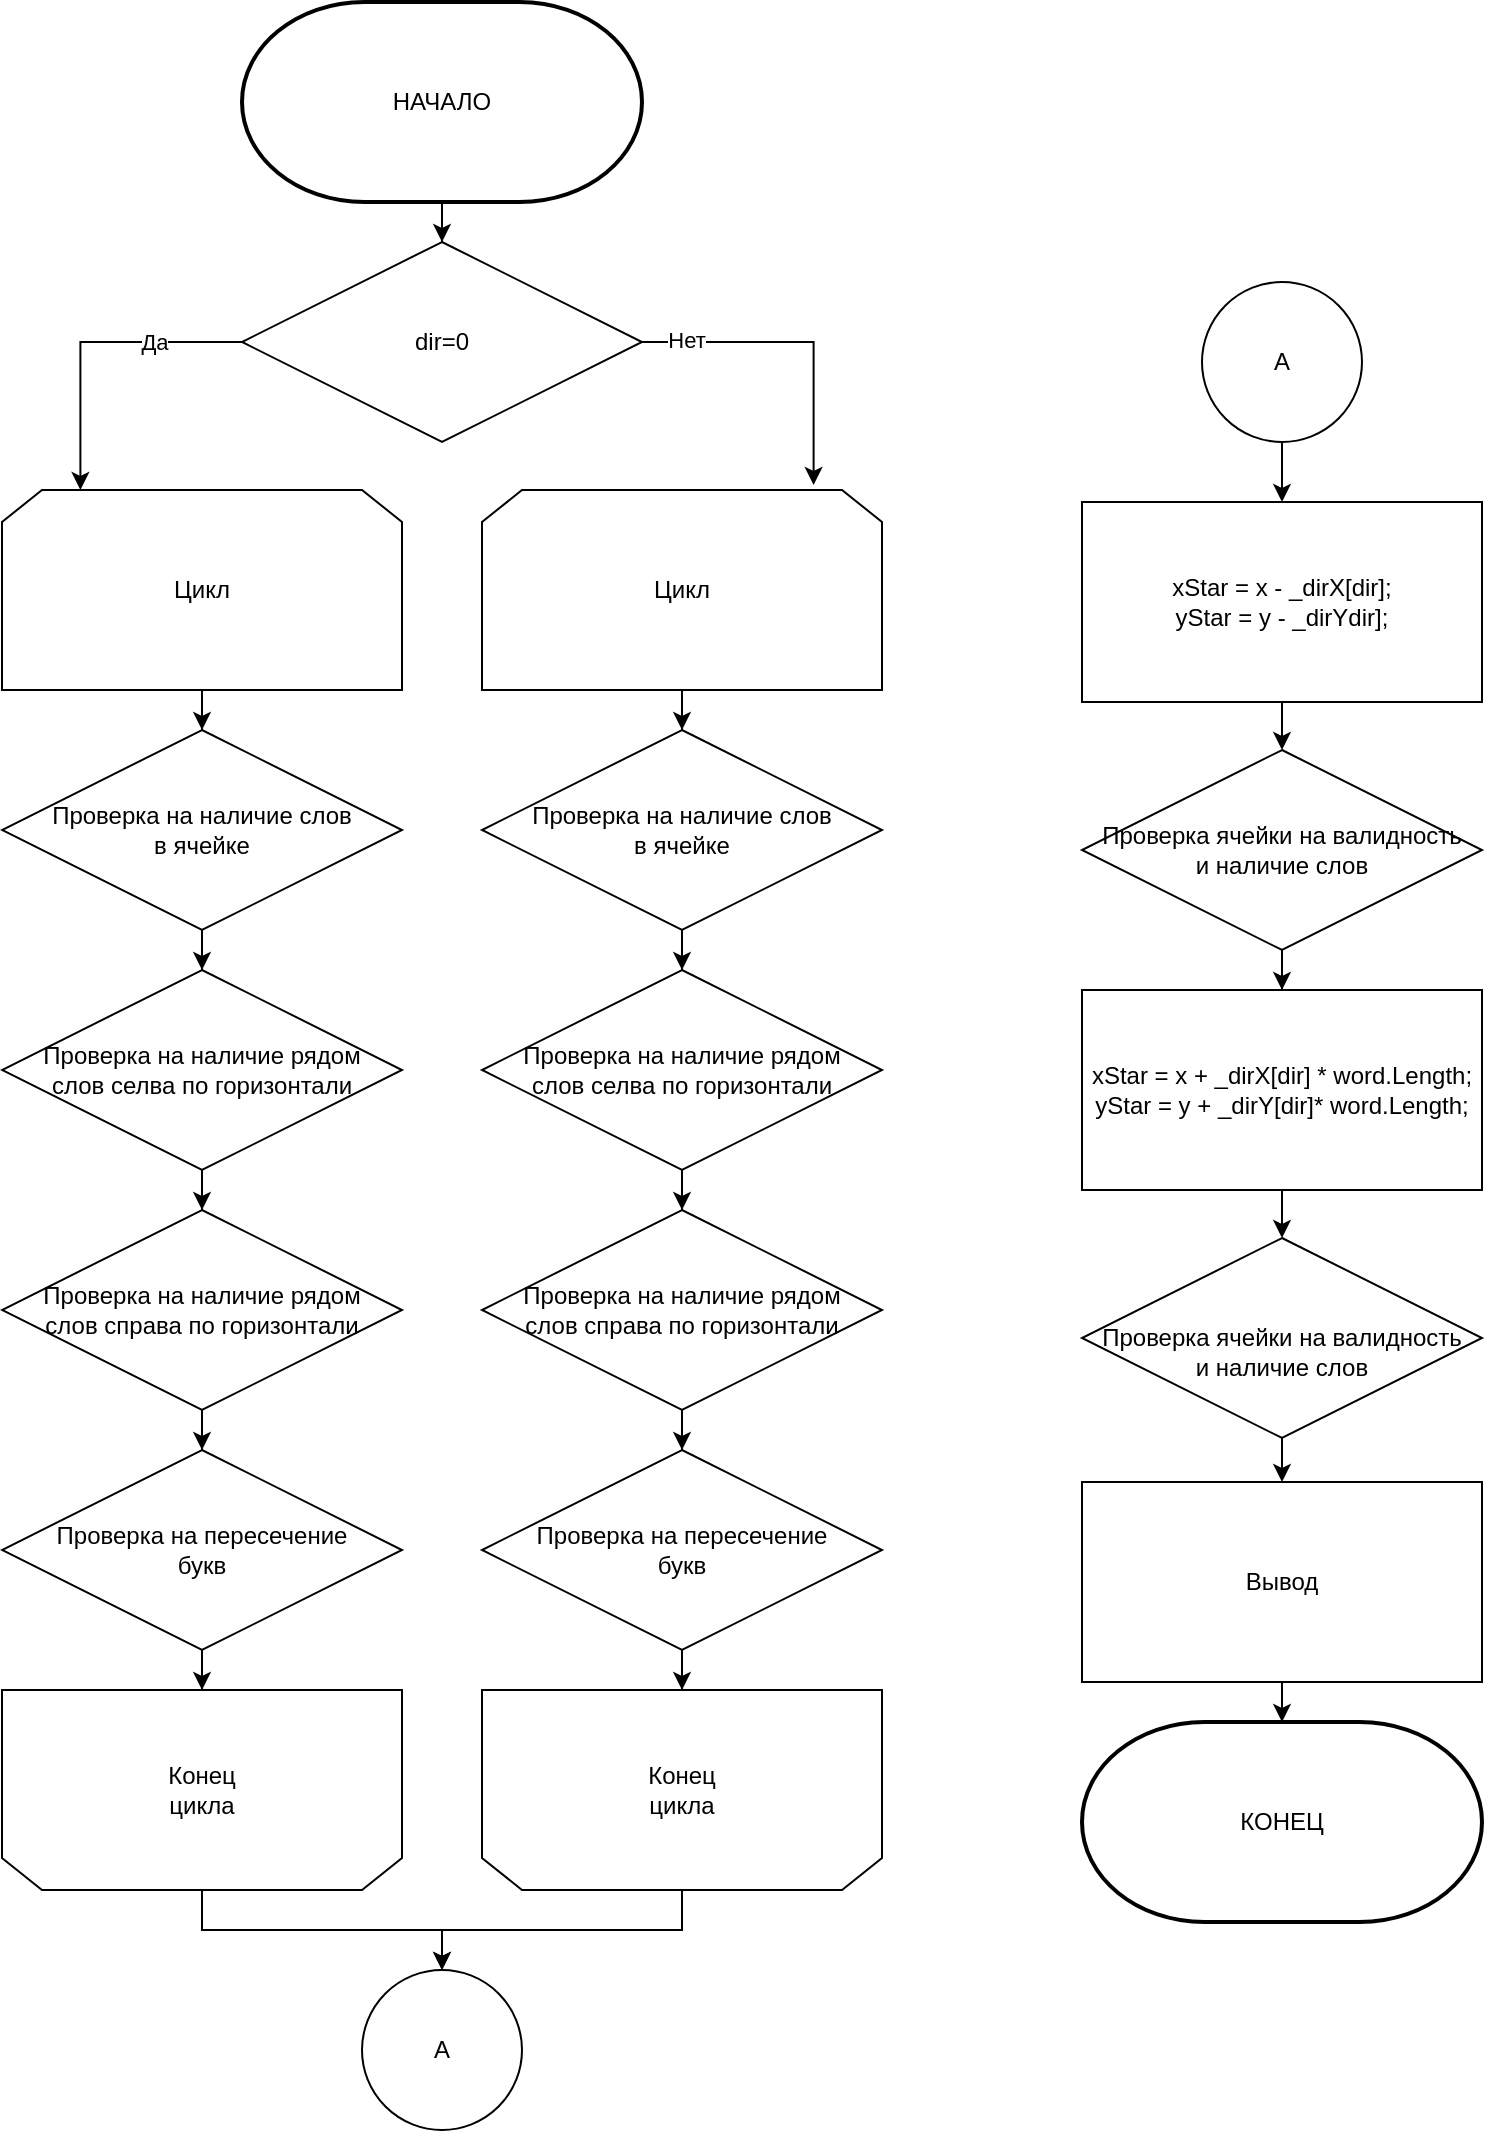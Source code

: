 <mxfile version="15.9.6" type="github">
  <diagram id="C5RBs43oDa-KdzZeNtuy" name="Page-1">
    <mxGraphModel dx="2370" dy="1240" grid="1" gridSize="10" guides="1" tooltips="1" connect="1" arrows="1" fold="1" page="1" pageScale="1" pageWidth="827" pageHeight="1169" math="0" shadow="0">
      <root>
        <mxCell id="WIyWlLk6GJQsqaUBKTNV-0" />
        <mxCell id="WIyWlLk6GJQsqaUBKTNV-1" parent="WIyWlLk6GJQsqaUBKTNV-0" />
        <mxCell id="KjuugzSMr7blK7oFbPG1-16" value="" style="edgeStyle=orthogonalEdgeStyle;rounded=0;orthogonalLoop=1;jettySize=auto;html=1;" edge="1" parent="WIyWlLk6GJQsqaUBKTNV-1" source="KjuugzSMr7blK7oFbPG1-12" target="KjuugzSMr7blK7oFbPG1-14">
          <mxGeometry relative="1" as="geometry" />
        </mxCell>
        <mxCell id="KjuugzSMr7blK7oFbPG1-12" value="НАЧАЛО" style="strokeWidth=2;html=1;shape=mxgraph.flowchart.terminator;whiteSpace=wrap;" vertex="1" parent="WIyWlLk6GJQsqaUBKTNV-1">
          <mxGeometry x="280" y="180" width="200" height="100" as="geometry" />
        </mxCell>
        <mxCell id="KjuugzSMr7blK7oFbPG1-18" style="edgeStyle=orthogonalEdgeStyle;rounded=0;orthogonalLoop=1;jettySize=auto;html=1;entryX=0.196;entryY=0;entryDx=0;entryDy=0;entryPerimeter=0;" edge="1" parent="WIyWlLk6GJQsqaUBKTNV-1" source="KjuugzSMr7blK7oFbPG1-14" target="KjuugzSMr7blK7oFbPG1-15">
          <mxGeometry relative="1" as="geometry">
            <Array as="points">
              <mxPoint x="199" y="350" />
            </Array>
          </mxGeometry>
        </mxCell>
        <mxCell id="KjuugzSMr7blK7oFbPG1-19" value="&lt;div&gt;Да&lt;/div&gt;" style="edgeLabel;html=1;align=center;verticalAlign=middle;resizable=0;points=[];" vertex="1" connectable="0" parent="KjuugzSMr7blK7oFbPG1-18">
          <mxGeometry x="-0.424" relative="1" as="geometry">
            <mxPoint as="offset" />
          </mxGeometry>
        </mxCell>
        <mxCell id="KjuugzSMr7blK7oFbPG1-49" style="edgeStyle=orthogonalEdgeStyle;rounded=0;orthogonalLoop=1;jettySize=auto;html=1;entryX=0.829;entryY=-0.025;entryDx=0;entryDy=0;entryPerimeter=0;" edge="1" parent="WIyWlLk6GJQsqaUBKTNV-1" source="KjuugzSMr7blK7oFbPG1-14" target="KjuugzSMr7blK7oFbPG1-36">
          <mxGeometry relative="1" as="geometry">
            <Array as="points">
              <mxPoint x="566" y="350" />
            </Array>
          </mxGeometry>
        </mxCell>
        <mxCell id="KjuugzSMr7blK7oFbPG1-50" value="Нет" style="edgeLabel;html=1;align=center;verticalAlign=middle;resizable=0;points=[];" vertex="1" connectable="0" parent="KjuugzSMr7blK7oFbPG1-49">
          <mxGeometry x="-0.717" y="1" relative="1" as="geometry">
            <mxPoint x="-1" as="offset" />
          </mxGeometry>
        </mxCell>
        <mxCell id="KjuugzSMr7blK7oFbPG1-14" value="dir=0" style="rhombus;whiteSpace=wrap;html=1;" vertex="1" parent="WIyWlLk6GJQsqaUBKTNV-1">
          <mxGeometry x="280" y="300" width="200" height="100" as="geometry" />
        </mxCell>
        <mxCell id="KjuugzSMr7blK7oFbPG1-21" value="" style="edgeStyle=orthogonalEdgeStyle;rounded=0;orthogonalLoop=1;jettySize=auto;html=1;" edge="1" parent="WIyWlLk6GJQsqaUBKTNV-1" source="KjuugzSMr7blK7oFbPG1-15" target="KjuugzSMr7blK7oFbPG1-20">
          <mxGeometry relative="1" as="geometry" />
        </mxCell>
        <mxCell id="KjuugzSMr7blK7oFbPG1-15" value="Цикл" style="shape=loopLimit;whiteSpace=wrap;html=1;" vertex="1" parent="WIyWlLk6GJQsqaUBKTNV-1">
          <mxGeometry x="160" y="424" width="200" height="100" as="geometry" />
        </mxCell>
        <mxCell id="KjuugzSMr7blK7oFbPG1-26" value="" style="edgeStyle=orthogonalEdgeStyle;rounded=0;orthogonalLoop=1;jettySize=auto;html=1;" edge="1" parent="WIyWlLk6GJQsqaUBKTNV-1" source="KjuugzSMr7blK7oFbPG1-20" target="KjuugzSMr7blK7oFbPG1-22">
          <mxGeometry relative="1" as="geometry" />
        </mxCell>
        <mxCell id="KjuugzSMr7blK7oFbPG1-20" value="&lt;div&gt;Проверка на наличие слов&lt;/div&gt;&lt;div&gt;в ячейке&lt;br&gt;&lt;/div&gt;" style="rhombus;whiteSpace=wrap;html=1;" vertex="1" parent="WIyWlLk6GJQsqaUBKTNV-1">
          <mxGeometry x="160" y="544" width="200" height="100" as="geometry" />
        </mxCell>
        <mxCell id="KjuugzSMr7blK7oFbPG1-27" value="" style="edgeStyle=orthogonalEdgeStyle;rounded=0;orthogonalLoop=1;jettySize=auto;html=1;" edge="1" parent="WIyWlLk6GJQsqaUBKTNV-1" source="KjuugzSMr7blK7oFbPG1-22" target="KjuugzSMr7blK7oFbPG1-23">
          <mxGeometry relative="1" as="geometry" />
        </mxCell>
        <mxCell id="KjuugzSMr7blK7oFbPG1-22" value="&lt;div&gt;Проверка на наличие рядом&lt;/div&gt;&lt;div&gt;слов селва по горизонтали&lt;br&gt;&lt;/div&gt;" style="rhombus;whiteSpace=wrap;html=1;" vertex="1" parent="WIyWlLk6GJQsqaUBKTNV-1">
          <mxGeometry x="160" y="664" width="200" height="100" as="geometry" />
        </mxCell>
        <mxCell id="KjuugzSMr7blK7oFbPG1-29" value="" style="edgeStyle=orthogonalEdgeStyle;rounded=0;orthogonalLoop=1;jettySize=auto;html=1;" edge="1" parent="WIyWlLk6GJQsqaUBKTNV-1" source="KjuugzSMr7blK7oFbPG1-23" target="KjuugzSMr7blK7oFbPG1-28">
          <mxGeometry relative="1" as="geometry" />
        </mxCell>
        <mxCell id="KjuugzSMr7blK7oFbPG1-23" value="&lt;div&gt;Проверка на наличие рядом&lt;/div&gt;&lt;div&gt;слов справа по горизонтали&lt;br&gt;&lt;/div&gt;" style="rhombus;whiteSpace=wrap;html=1;" vertex="1" parent="WIyWlLk6GJQsqaUBKTNV-1">
          <mxGeometry x="160" y="784" width="200" height="100" as="geometry" />
        </mxCell>
        <mxCell id="KjuugzSMr7blK7oFbPG1-31" value="" style="edgeStyle=orthogonalEdgeStyle;rounded=0;orthogonalLoop=1;jettySize=auto;html=1;" edge="1" parent="WIyWlLk6GJQsqaUBKTNV-1" source="KjuugzSMr7blK7oFbPG1-28" target="KjuugzSMr7blK7oFbPG1-30">
          <mxGeometry relative="1" as="geometry" />
        </mxCell>
        <mxCell id="KjuugzSMr7blK7oFbPG1-28" value="&lt;div&gt;Проверка на пересечение&lt;/div&gt;&lt;div&gt;букв&lt;br&gt;&lt;/div&gt;" style="rhombus;whiteSpace=wrap;html=1;" vertex="1" parent="WIyWlLk6GJQsqaUBKTNV-1">
          <mxGeometry x="160" y="904" width="200" height="100" as="geometry" />
        </mxCell>
        <mxCell id="KjuugzSMr7blK7oFbPG1-52" style="edgeStyle=orthogonalEdgeStyle;rounded=0;orthogonalLoop=1;jettySize=auto;html=1;entryX=0.5;entryY=0;entryDx=0;entryDy=0;" edge="1" parent="WIyWlLk6GJQsqaUBKTNV-1" source="KjuugzSMr7blK7oFbPG1-30" target="KjuugzSMr7blK7oFbPG1-51">
          <mxGeometry relative="1" as="geometry" />
        </mxCell>
        <mxCell id="KjuugzSMr7blK7oFbPG1-30" value="" style="shape=loopLimit;whiteSpace=wrap;html=1;rotation=-180;" vertex="1" parent="WIyWlLk6GJQsqaUBKTNV-1">
          <mxGeometry x="160" y="1024" width="200" height="100" as="geometry" />
        </mxCell>
        <mxCell id="KjuugzSMr7blK7oFbPG1-32" value="Конец цикла" style="text;html=1;strokeColor=none;fillColor=none;align=center;verticalAlign=middle;whiteSpace=wrap;rounded=0;" vertex="1" parent="WIyWlLk6GJQsqaUBKTNV-1">
          <mxGeometry x="230" y="1059" width="60" height="30" as="geometry" />
        </mxCell>
        <mxCell id="KjuugzSMr7blK7oFbPG1-35" value="" style="edgeStyle=orthogonalEdgeStyle;rounded=0;orthogonalLoop=1;jettySize=auto;html=1;" edge="1" parent="WIyWlLk6GJQsqaUBKTNV-1" source="KjuugzSMr7blK7oFbPG1-36" target="KjuugzSMr7blK7oFbPG1-38">
          <mxGeometry relative="1" as="geometry" />
        </mxCell>
        <mxCell id="KjuugzSMr7blK7oFbPG1-36" value="Цикл" style="shape=loopLimit;whiteSpace=wrap;html=1;" vertex="1" parent="WIyWlLk6GJQsqaUBKTNV-1">
          <mxGeometry x="400" y="424" width="200" height="100" as="geometry" />
        </mxCell>
        <mxCell id="KjuugzSMr7blK7oFbPG1-37" value="" style="edgeStyle=orthogonalEdgeStyle;rounded=0;orthogonalLoop=1;jettySize=auto;html=1;" edge="1" parent="WIyWlLk6GJQsqaUBKTNV-1" source="KjuugzSMr7blK7oFbPG1-38" target="KjuugzSMr7blK7oFbPG1-40">
          <mxGeometry relative="1" as="geometry" />
        </mxCell>
        <mxCell id="KjuugzSMr7blK7oFbPG1-38" value="&lt;div&gt;Проверка на наличие слов&lt;/div&gt;&lt;div&gt;в ячейке&lt;br&gt;&lt;/div&gt;" style="rhombus;whiteSpace=wrap;html=1;" vertex="1" parent="WIyWlLk6GJQsqaUBKTNV-1">
          <mxGeometry x="400" y="544" width="200" height="100" as="geometry" />
        </mxCell>
        <mxCell id="KjuugzSMr7blK7oFbPG1-39" value="" style="edgeStyle=orthogonalEdgeStyle;rounded=0;orthogonalLoop=1;jettySize=auto;html=1;" edge="1" parent="WIyWlLk6GJQsqaUBKTNV-1" source="KjuugzSMr7blK7oFbPG1-40" target="KjuugzSMr7blK7oFbPG1-42">
          <mxGeometry relative="1" as="geometry" />
        </mxCell>
        <mxCell id="KjuugzSMr7blK7oFbPG1-40" value="&lt;div&gt;Проверка на наличие рядом&lt;/div&gt;&lt;div&gt;слов селва по горизонтали&lt;br&gt;&lt;/div&gt;" style="rhombus;whiteSpace=wrap;html=1;" vertex="1" parent="WIyWlLk6GJQsqaUBKTNV-1">
          <mxGeometry x="400" y="664" width="200" height="100" as="geometry" />
        </mxCell>
        <mxCell id="KjuugzSMr7blK7oFbPG1-41" value="" style="edgeStyle=orthogonalEdgeStyle;rounded=0;orthogonalLoop=1;jettySize=auto;html=1;" edge="1" parent="WIyWlLk6GJQsqaUBKTNV-1" source="KjuugzSMr7blK7oFbPG1-42" target="KjuugzSMr7blK7oFbPG1-44">
          <mxGeometry relative="1" as="geometry" />
        </mxCell>
        <mxCell id="KjuugzSMr7blK7oFbPG1-42" value="&lt;div&gt;Проверка на наличие рядом&lt;/div&gt;&lt;div&gt;слов справа по горизонтали&lt;br&gt;&lt;/div&gt;" style="rhombus;whiteSpace=wrap;html=1;" vertex="1" parent="WIyWlLk6GJQsqaUBKTNV-1">
          <mxGeometry x="400" y="784" width="200" height="100" as="geometry" />
        </mxCell>
        <mxCell id="KjuugzSMr7blK7oFbPG1-43" value="" style="edgeStyle=orthogonalEdgeStyle;rounded=0;orthogonalLoop=1;jettySize=auto;html=1;" edge="1" parent="WIyWlLk6GJQsqaUBKTNV-1" source="KjuugzSMr7blK7oFbPG1-44" target="KjuugzSMr7blK7oFbPG1-45">
          <mxGeometry relative="1" as="geometry" />
        </mxCell>
        <mxCell id="KjuugzSMr7blK7oFbPG1-44" value="&lt;div&gt;Проверка на пересечение&lt;/div&gt;&lt;div&gt;букв&lt;br&gt;&lt;/div&gt;" style="rhombus;whiteSpace=wrap;html=1;" vertex="1" parent="WIyWlLk6GJQsqaUBKTNV-1">
          <mxGeometry x="400" y="904" width="200" height="100" as="geometry" />
        </mxCell>
        <mxCell id="KjuugzSMr7blK7oFbPG1-53" style="edgeStyle=orthogonalEdgeStyle;rounded=0;orthogonalLoop=1;jettySize=auto;html=1;" edge="1" parent="WIyWlLk6GJQsqaUBKTNV-1" source="KjuugzSMr7blK7oFbPG1-45" target="KjuugzSMr7blK7oFbPG1-51">
          <mxGeometry relative="1" as="geometry" />
        </mxCell>
        <mxCell id="KjuugzSMr7blK7oFbPG1-45" value="" style="shape=loopLimit;whiteSpace=wrap;html=1;rotation=-180;" vertex="1" parent="WIyWlLk6GJQsqaUBKTNV-1">
          <mxGeometry x="400" y="1024" width="200" height="100" as="geometry" />
        </mxCell>
        <mxCell id="KjuugzSMr7blK7oFbPG1-46" value="Конец цикла" style="text;html=1;strokeColor=none;fillColor=none;align=center;verticalAlign=middle;whiteSpace=wrap;rounded=0;" vertex="1" parent="WIyWlLk6GJQsqaUBKTNV-1">
          <mxGeometry x="470" y="1059" width="60" height="30" as="geometry" />
        </mxCell>
        <mxCell id="KjuugzSMr7blK7oFbPG1-51" value="А" style="ellipse;whiteSpace=wrap;html=1;aspect=fixed;" vertex="1" parent="WIyWlLk6GJQsqaUBKTNV-1">
          <mxGeometry x="340" y="1164" width="80" height="80" as="geometry" />
        </mxCell>
        <mxCell id="KjuugzSMr7blK7oFbPG1-60" value="" style="edgeStyle=orthogonalEdgeStyle;rounded=0;orthogonalLoop=1;jettySize=auto;html=1;" edge="1" parent="WIyWlLk6GJQsqaUBKTNV-1" source="KjuugzSMr7blK7oFbPG1-54" target="KjuugzSMr7blK7oFbPG1-55">
          <mxGeometry relative="1" as="geometry" />
        </mxCell>
        <mxCell id="KjuugzSMr7blK7oFbPG1-54" value="А" style="ellipse;whiteSpace=wrap;html=1;aspect=fixed;" vertex="1" parent="WIyWlLk6GJQsqaUBKTNV-1">
          <mxGeometry x="760" y="320" width="80" height="80" as="geometry" />
        </mxCell>
        <mxCell id="KjuugzSMr7blK7oFbPG1-64" value="" style="edgeStyle=orthogonalEdgeStyle;rounded=0;orthogonalLoop=1;jettySize=auto;html=1;" edge="1" parent="WIyWlLk6GJQsqaUBKTNV-1" source="KjuugzSMr7blK7oFbPG1-55" target="KjuugzSMr7blK7oFbPG1-56">
          <mxGeometry relative="1" as="geometry" />
        </mxCell>
        <mxCell id="KjuugzSMr7blK7oFbPG1-55" value="&lt;div&gt;xStar = x - _dirX[dir];&lt;/div&gt;&lt;div&gt;yStar = y - _dirYdir];&lt;br&gt;&lt;/div&gt;" style="rounded=0;whiteSpace=wrap;html=1;" vertex="1" parent="WIyWlLk6GJQsqaUBKTNV-1">
          <mxGeometry x="700" y="430" width="200" height="100" as="geometry" />
        </mxCell>
        <mxCell id="KjuugzSMr7blK7oFbPG1-65" value="" style="edgeStyle=orthogonalEdgeStyle;rounded=0;orthogonalLoop=1;jettySize=auto;html=1;" edge="1" parent="WIyWlLk6GJQsqaUBKTNV-1" source="KjuugzSMr7blK7oFbPG1-56" target="KjuugzSMr7blK7oFbPG1-57">
          <mxGeometry relative="1" as="geometry" />
        </mxCell>
        <mxCell id="KjuugzSMr7blK7oFbPG1-56" value="&lt;div&gt;Проверка ячейки на валидность&lt;/div&gt;&lt;div&gt;и наличие слов&lt;br&gt;&lt;/div&gt;" style="rhombus;whiteSpace=wrap;html=1;" vertex="1" parent="WIyWlLk6GJQsqaUBKTNV-1">
          <mxGeometry x="700" y="554" width="200" height="100" as="geometry" />
        </mxCell>
        <mxCell id="KjuugzSMr7blK7oFbPG1-66" value="" style="edgeStyle=orthogonalEdgeStyle;rounded=0;orthogonalLoop=1;jettySize=auto;html=1;" edge="1" parent="WIyWlLk6GJQsqaUBKTNV-1" source="KjuugzSMr7blK7oFbPG1-57" target="KjuugzSMr7blK7oFbPG1-58">
          <mxGeometry relative="1" as="geometry" />
        </mxCell>
        <mxCell id="KjuugzSMr7blK7oFbPG1-57" value="&lt;br&gt;&lt;div&gt;xStar = x + _dirX[dir] * word.Length;&lt;/div&gt;&lt;div&gt;yStar = y + _dirY[dir]* word.Length;&lt;br&gt;&lt;/div&gt;&lt;br&gt;" style="rounded=0;whiteSpace=wrap;html=1;" vertex="1" parent="WIyWlLk6GJQsqaUBKTNV-1">
          <mxGeometry x="700" y="674" width="200" height="100" as="geometry" />
        </mxCell>
        <mxCell id="KjuugzSMr7blK7oFbPG1-68" value="" style="edgeStyle=orthogonalEdgeStyle;rounded=0;orthogonalLoop=1;jettySize=auto;html=1;" edge="1" parent="WIyWlLk6GJQsqaUBKTNV-1" source="KjuugzSMr7blK7oFbPG1-58" target="KjuugzSMr7blK7oFbPG1-59">
          <mxGeometry relative="1" as="geometry" />
        </mxCell>
        <mxCell id="KjuugzSMr7blK7oFbPG1-58" value="&lt;br&gt;&lt;div&gt;Проверка ячейки на валидность&lt;/div&gt;&lt;div&gt;и наличие слов&lt;br&gt;&lt;/div&gt;" style="rhombus;whiteSpace=wrap;html=1;" vertex="1" parent="WIyWlLk6GJQsqaUBKTNV-1">
          <mxGeometry x="700" y="798" width="200" height="100" as="geometry" />
        </mxCell>
        <mxCell id="KjuugzSMr7blK7oFbPG1-72" value="" style="edgeStyle=orthogonalEdgeStyle;rounded=0;orthogonalLoop=1;jettySize=auto;html=1;" edge="1" parent="WIyWlLk6GJQsqaUBKTNV-1" source="KjuugzSMr7blK7oFbPG1-59" target="KjuugzSMr7blK7oFbPG1-69">
          <mxGeometry relative="1" as="geometry" />
        </mxCell>
        <mxCell id="KjuugzSMr7blK7oFbPG1-59" value="Вывод" style="rounded=0;whiteSpace=wrap;html=1;" vertex="1" parent="WIyWlLk6GJQsqaUBKTNV-1">
          <mxGeometry x="700" y="920" width="200" height="100" as="geometry" />
        </mxCell>
        <mxCell id="KjuugzSMr7blK7oFbPG1-69" value="КОНЕЦ" style="strokeWidth=2;html=1;shape=mxgraph.flowchart.terminator;whiteSpace=wrap;" vertex="1" parent="WIyWlLk6GJQsqaUBKTNV-1">
          <mxGeometry x="700" y="1040" width="200" height="100" as="geometry" />
        </mxCell>
      </root>
    </mxGraphModel>
  </diagram>
</mxfile>
